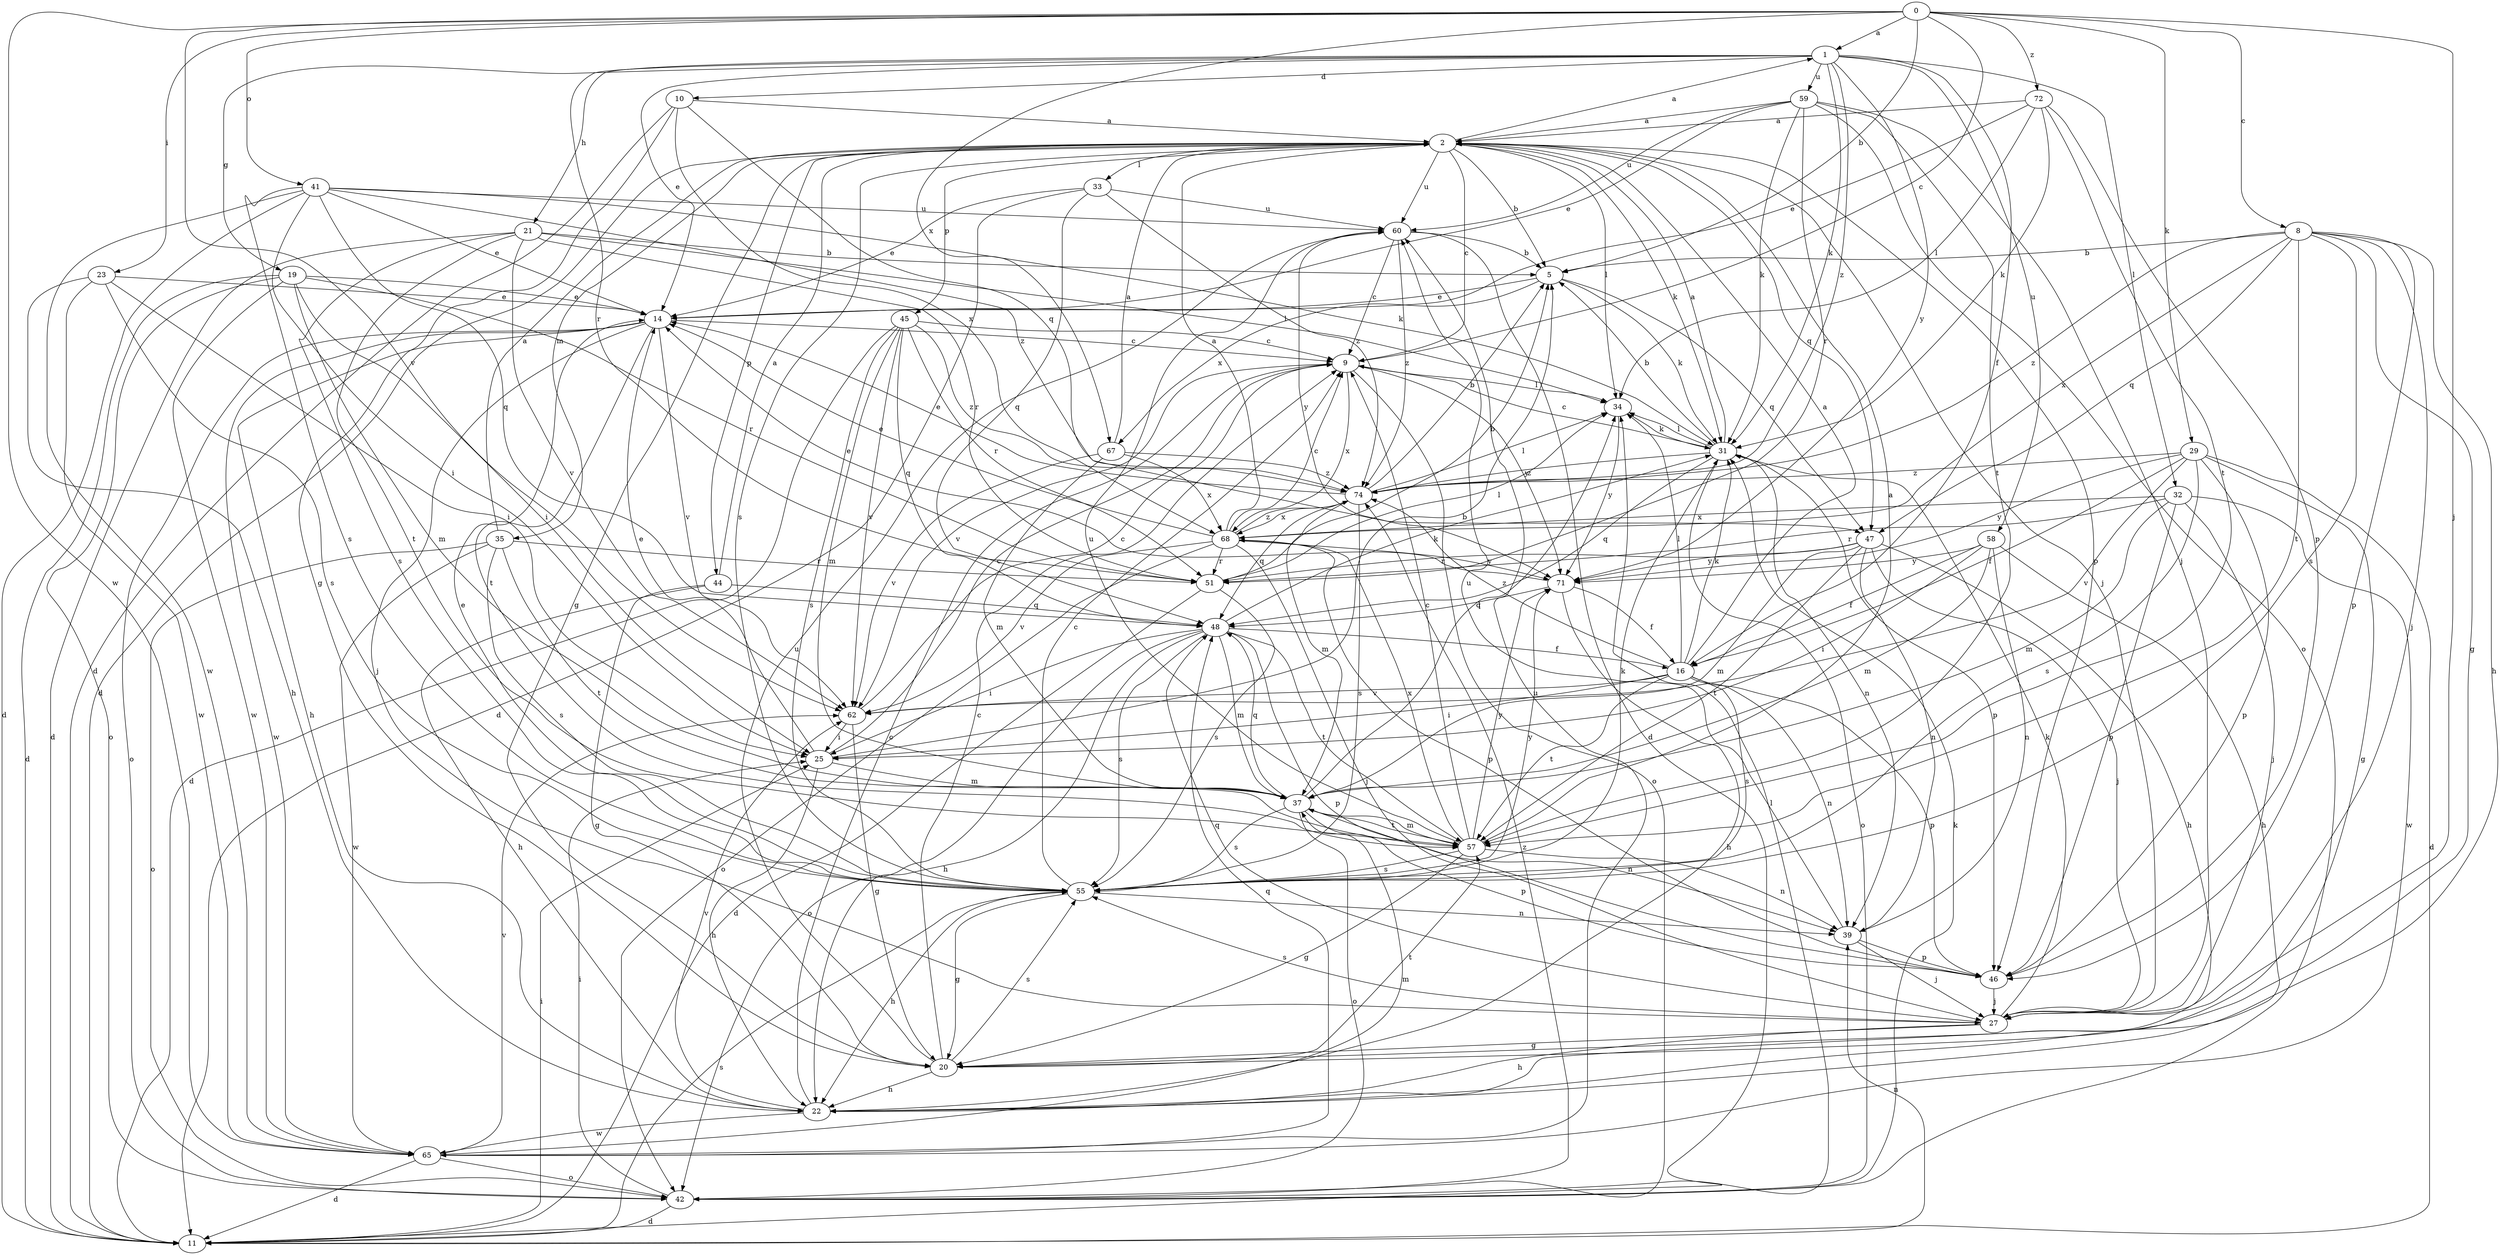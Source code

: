 strict digraph  {
0;
1;
2;
5;
8;
9;
10;
11;
14;
16;
19;
20;
21;
22;
23;
25;
27;
29;
31;
32;
33;
34;
35;
37;
39;
41;
42;
44;
45;
46;
47;
48;
51;
55;
57;
58;
59;
60;
62;
65;
67;
68;
71;
72;
74;
0 -> 1  [label=a];
0 -> 5  [label=b];
0 -> 8  [label=c];
0 -> 9  [label=c];
0 -> 23  [label=i];
0 -> 27  [label=j];
0 -> 29  [label=k];
0 -> 41  [label=o];
0 -> 62  [label=v];
0 -> 65  [label=w];
0 -> 67  [label=x];
0 -> 72  [label=z];
1 -> 10  [label=d];
1 -> 14  [label=e];
1 -> 16  [label=f];
1 -> 19  [label=g];
1 -> 21  [label=h];
1 -> 31  [label=k];
1 -> 32  [label=l];
1 -> 51  [label=r];
1 -> 58  [label=u];
1 -> 59  [label=u];
1 -> 71  [label=y];
1 -> 74  [label=z];
2 -> 1  [label=a];
2 -> 5  [label=b];
2 -> 9  [label=c];
2 -> 11  [label=d];
2 -> 20  [label=g];
2 -> 27  [label=j];
2 -> 31  [label=k];
2 -> 33  [label=l];
2 -> 34  [label=l];
2 -> 35  [label=m];
2 -> 44  [label=p];
2 -> 45  [label=p];
2 -> 46  [label=p];
2 -> 47  [label=q];
2 -> 55  [label=s];
2 -> 60  [label=u];
5 -> 14  [label=e];
5 -> 31  [label=k];
5 -> 47  [label=q];
5 -> 67  [label=x];
8 -> 5  [label=b];
8 -> 20  [label=g];
8 -> 22  [label=h];
8 -> 27  [label=j];
8 -> 46  [label=p];
8 -> 47  [label=q];
8 -> 55  [label=s];
8 -> 57  [label=t];
8 -> 68  [label=x];
8 -> 74  [label=z];
9 -> 34  [label=l];
9 -> 42  [label=o];
9 -> 62  [label=v];
9 -> 68  [label=x];
9 -> 71  [label=y];
10 -> 2  [label=a];
10 -> 11  [label=d];
10 -> 20  [label=g];
10 -> 47  [label=q];
10 -> 68  [label=x];
11 -> 25  [label=i];
11 -> 39  [label=n];
11 -> 55  [label=s];
14 -> 9  [label=c];
14 -> 22  [label=h];
14 -> 27  [label=j];
14 -> 42  [label=o];
14 -> 57  [label=t];
14 -> 62  [label=v];
14 -> 65  [label=w];
16 -> 2  [label=a];
16 -> 25  [label=i];
16 -> 31  [label=k];
16 -> 34  [label=l];
16 -> 39  [label=n];
16 -> 46  [label=p];
16 -> 55  [label=s];
16 -> 57  [label=t];
16 -> 62  [label=v];
16 -> 74  [label=z];
19 -> 11  [label=d];
19 -> 14  [label=e];
19 -> 25  [label=i];
19 -> 37  [label=m];
19 -> 42  [label=o];
19 -> 51  [label=r];
19 -> 65  [label=w];
20 -> 9  [label=c];
20 -> 22  [label=h];
20 -> 55  [label=s];
20 -> 57  [label=t];
20 -> 60  [label=u];
21 -> 5  [label=b];
21 -> 11  [label=d];
21 -> 34  [label=l];
21 -> 51  [label=r];
21 -> 55  [label=s];
21 -> 57  [label=t];
21 -> 62  [label=v];
22 -> 9  [label=c];
22 -> 62  [label=v];
22 -> 65  [label=w];
23 -> 14  [label=e];
23 -> 22  [label=h];
23 -> 25  [label=i];
23 -> 55  [label=s];
23 -> 65  [label=w];
25 -> 5  [label=b];
25 -> 9  [label=c];
25 -> 14  [label=e];
25 -> 22  [label=h];
25 -> 37  [label=m];
27 -> 20  [label=g];
27 -> 22  [label=h];
27 -> 31  [label=k];
27 -> 48  [label=q];
27 -> 55  [label=s];
29 -> 11  [label=d];
29 -> 16  [label=f];
29 -> 20  [label=g];
29 -> 46  [label=p];
29 -> 55  [label=s];
29 -> 62  [label=v];
29 -> 71  [label=y];
29 -> 74  [label=z];
31 -> 2  [label=a];
31 -> 5  [label=b];
31 -> 9  [label=c];
31 -> 34  [label=l];
31 -> 39  [label=n];
31 -> 42  [label=o];
31 -> 46  [label=p];
31 -> 48  [label=q];
31 -> 74  [label=z];
32 -> 27  [label=j];
32 -> 37  [label=m];
32 -> 46  [label=p];
32 -> 51  [label=r];
32 -> 65  [label=w];
32 -> 68  [label=x];
33 -> 11  [label=d];
33 -> 14  [label=e];
33 -> 48  [label=q];
33 -> 60  [label=u];
33 -> 74  [label=z];
34 -> 31  [label=k];
34 -> 71  [label=y];
35 -> 2  [label=a];
35 -> 42  [label=o];
35 -> 51  [label=r];
35 -> 55  [label=s];
35 -> 57  [label=t];
35 -> 65  [label=w];
37 -> 34  [label=l];
37 -> 39  [label=n];
37 -> 42  [label=o];
37 -> 46  [label=p];
37 -> 48  [label=q];
37 -> 55  [label=s];
37 -> 57  [label=t];
39 -> 27  [label=j];
39 -> 46  [label=p];
39 -> 60  [label=u];
41 -> 11  [label=d];
41 -> 14  [label=e];
41 -> 25  [label=i];
41 -> 31  [label=k];
41 -> 48  [label=q];
41 -> 55  [label=s];
41 -> 60  [label=u];
41 -> 65  [label=w];
41 -> 74  [label=z];
42 -> 11  [label=d];
42 -> 25  [label=i];
42 -> 31  [label=k];
42 -> 34  [label=l];
42 -> 74  [label=z];
44 -> 2  [label=a];
44 -> 20  [label=g];
44 -> 22  [label=h];
44 -> 48  [label=q];
45 -> 9  [label=c];
45 -> 11  [label=d];
45 -> 37  [label=m];
45 -> 48  [label=q];
45 -> 51  [label=r];
45 -> 55  [label=s];
45 -> 62  [label=v];
45 -> 74  [label=z];
46 -> 27  [label=j];
47 -> 22  [label=h];
47 -> 27  [label=j];
47 -> 37  [label=m];
47 -> 39  [label=n];
47 -> 51  [label=r];
47 -> 57  [label=t];
47 -> 71  [label=y];
48 -> 16  [label=f];
48 -> 22  [label=h];
48 -> 25  [label=i];
48 -> 31  [label=k];
48 -> 37  [label=m];
48 -> 42  [label=o];
48 -> 46  [label=p];
48 -> 55  [label=s];
48 -> 57  [label=t];
51 -> 5  [label=b];
51 -> 11  [label=d];
51 -> 34  [label=l];
51 -> 55  [label=s];
55 -> 9  [label=c];
55 -> 14  [label=e];
55 -> 20  [label=g];
55 -> 22  [label=h];
55 -> 31  [label=k];
55 -> 39  [label=n];
55 -> 71  [label=y];
57 -> 2  [label=a];
57 -> 9  [label=c];
57 -> 20  [label=g];
57 -> 37  [label=m];
57 -> 39  [label=n];
57 -> 55  [label=s];
57 -> 60  [label=u];
57 -> 68  [label=x];
57 -> 71  [label=y];
58 -> 16  [label=f];
58 -> 22  [label=h];
58 -> 25  [label=i];
58 -> 37  [label=m];
58 -> 39  [label=n];
58 -> 71  [label=y];
59 -> 2  [label=a];
59 -> 14  [label=e];
59 -> 27  [label=j];
59 -> 31  [label=k];
59 -> 42  [label=o];
59 -> 51  [label=r];
59 -> 57  [label=t];
59 -> 60  [label=u];
60 -> 5  [label=b];
60 -> 9  [label=c];
60 -> 11  [label=d];
60 -> 71  [label=y];
60 -> 74  [label=z];
62 -> 9  [label=c];
62 -> 20  [label=g];
62 -> 25  [label=i];
65 -> 11  [label=d];
65 -> 37  [label=m];
65 -> 42  [label=o];
65 -> 48  [label=q];
65 -> 60  [label=u];
65 -> 62  [label=v];
67 -> 2  [label=a];
67 -> 37  [label=m];
67 -> 62  [label=v];
67 -> 68  [label=x];
67 -> 74  [label=z];
68 -> 2  [label=a];
68 -> 9  [label=c];
68 -> 14  [label=e];
68 -> 27  [label=j];
68 -> 42  [label=o];
68 -> 46  [label=p];
68 -> 51  [label=r];
68 -> 62  [label=v];
68 -> 71  [label=y];
68 -> 74  [label=z];
71 -> 14  [label=e];
71 -> 16  [label=f];
71 -> 22  [label=h];
71 -> 48  [label=q];
72 -> 2  [label=a];
72 -> 14  [label=e];
72 -> 31  [label=k];
72 -> 34  [label=l];
72 -> 46  [label=p];
72 -> 57  [label=t];
74 -> 5  [label=b];
74 -> 14  [label=e];
74 -> 34  [label=l];
74 -> 37  [label=m];
74 -> 48  [label=q];
74 -> 55  [label=s];
74 -> 68  [label=x];
}
